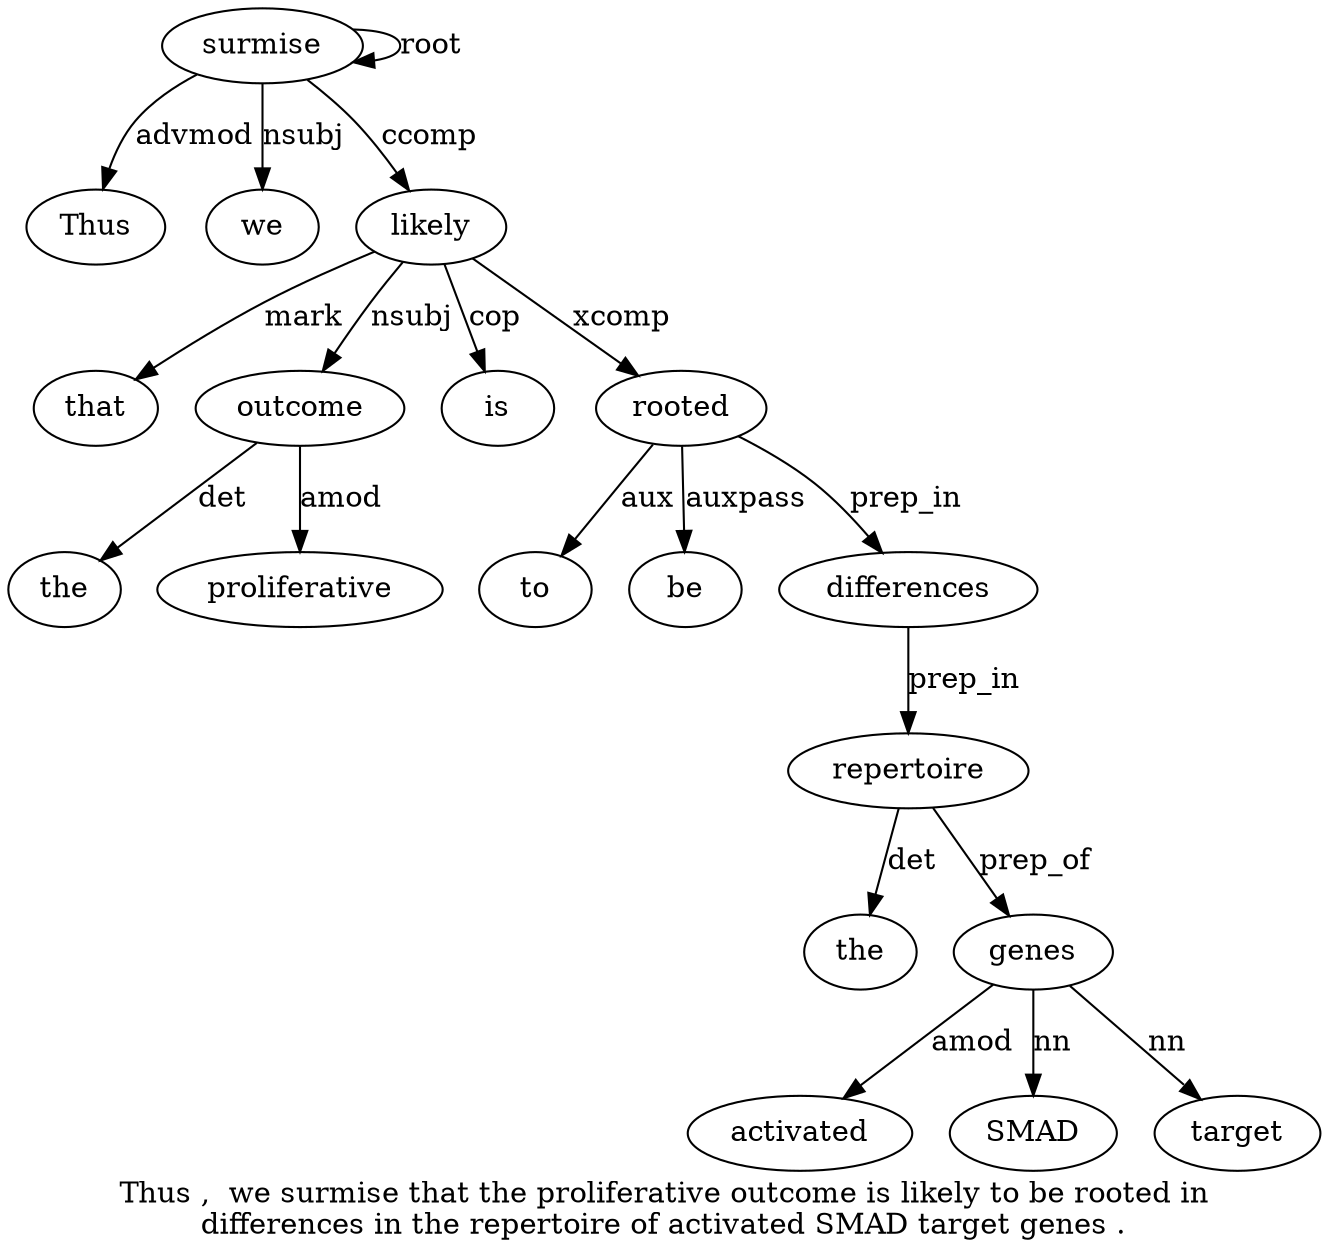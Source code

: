 digraph "Thus ,  we surmise that the proliferative outcome is likely to be rooted in differences in the repertoire of activated SMAD target genes ." {
label="Thus ,  we surmise that the proliferative outcome is likely to be rooted in
differences in the repertoire of activated SMAD target genes .";
surmise4 [style=filled, fillcolor=white, label=surmise];
Thus1 [style=filled, fillcolor=white, label=Thus];
surmise4 -> Thus1  [label=advmod];
we3 [style=filled, fillcolor=white, label=we];
surmise4 -> we3  [label=nsubj];
surmise4 -> surmise4  [label=root];
likely10 [style=filled, fillcolor=white, label=likely];
that5 [style=filled, fillcolor=white, label=that];
likely10 -> that5  [label=mark];
outcome8 [style=filled, fillcolor=white, label=outcome];
the6 [style=filled, fillcolor=white, label=the];
outcome8 -> the6  [label=det];
proliferative7 [style=filled, fillcolor=white, label=proliferative];
outcome8 -> proliferative7  [label=amod];
likely10 -> outcome8  [label=nsubj];
is9 [style=filled, fillcolor=white, label=is];
likely10 -> is9  [label=cop];
surmise4 -> likely10  [label=ccomp];
rooted13 [style=filled, fillcolor=white, label=rooted];
to11 [style=filled, fillcolor=white, label=to];
rooted13 -> to11  [label=aux];
be12 [style=filled, fillcolor=white, label=be];
rooted13 -> be12  [label=auxpass];
likely10 -> rooted13  [label=xcomp];
differences15 [style=filled, fillcolor=white, label=differences];
rooted13 -> differences15  [label=prep_in];
repertoire18 [style=filled, fillcolor=white, label=repertoire];
the17 [style=filled, fillcolor=white, label=the];
repertoire18 -> the17  [label=det];
differences15 -> repertoire18  [label=prep_in];
genes23 [style=filled, fillcolor=white, label=genes];
activated20 [style=filled, fillcolor=white, label=activated];
genes23 -> activated20  [label=amod];
SMAD21 [style=filled, fillcolor=white, label=SMAD];
genes23 -> SMAD21  [label=nn];
target22 [style=filled, fillcolor=white, label=target];
genes23 -> target22  [label=nn];
repertoire18 -> genes23  [label=prep_of];
}
